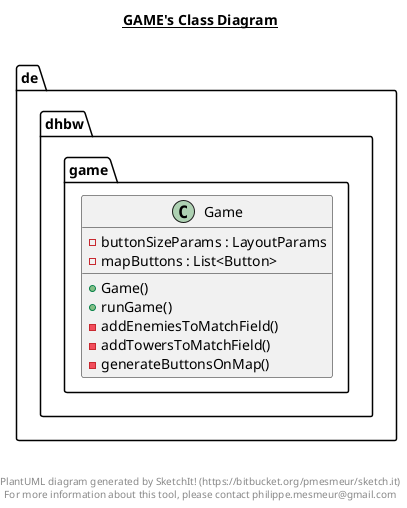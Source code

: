 @startuml

title __GAME's Class Diagram__\n

  namespace de.dhbw {
    namespace game {
      class de.dhbw.game.Game {
          - buttonSizeParams : LayoutParams
          - mapButtons : List<Button>
          + Game()
          + runGame()
          - addEnemiesToMatchField()
          - addTowersToMatchField()
          - generateButtonsOnMap()
      }
    }
  }
  



right footer


PlantUML diagram generated by SketchIt! (https://bitbucket.org/pmesmeur/sketch.it)
For more information about this tool, please contact philippe.mesmeur@gmail.com
endfooter

@enduml

